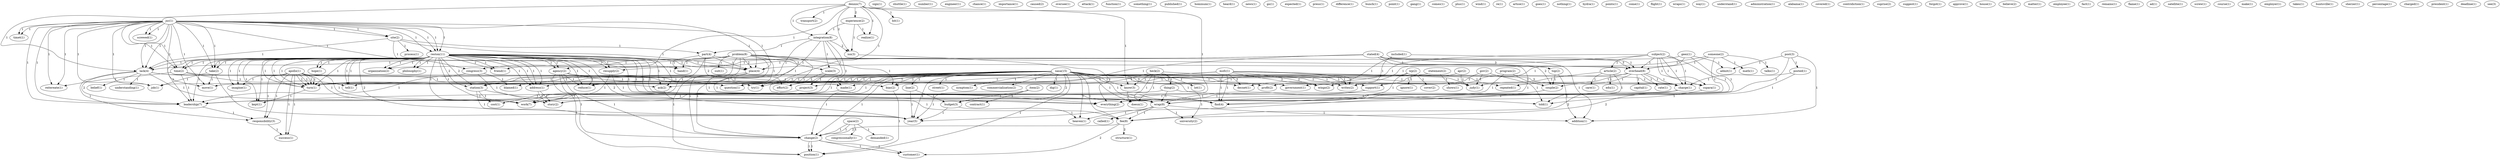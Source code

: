 digraph G {
  problem [ label="problem(8)" ];
  congress [ label="congress(3)" ];
  overhead [ label="overhead(8)" ];
  lack [ label="lack(4)" ];
  suit [ label="suit(1)" ];
  place [ label="place(4)" ];
  question [ label="question(1)" ];
  bias [ label="bias(2)" ];
  change [ label="change(1)" ];
  hand [ label="hand(1)" ];
  everything [ label="everything(2)" ];
  change [ label="change(2)" ];
  position [ label="position(1)" ];
  try [ label="try(1)" ];
  sign [ label="sign(1)" ];
  shuttle [ label="shuttle(1)" ];
  number [ label="number(1)" ];
  engineer [ label="engineer(1)" ];
  someone [ label="someone(2)" ];
  math [ label="math(1)" ];
  talks [ label="talks(1)" ];
  chance [ label="chance(1)" ];
  importance [ label="importance(1)" ];
  jsc [ label="jsc(3)" ];
  site [ label="site(2)" ];
  reston [ label="reston(2)" ];
  reston [ label="reston(11)" ];
  timet [ label="timet(1)" ];
  time [ label="time(2)" ];
  take [ label="take(2)" ];
  leadership [ label="leadership(7)" ];
  job [ label="job(1)" ];
  screwed [ label="screwed(1)" ];
  reitereate [ label="reitereate(1)" ];
  move [ label="move(1)" ];
  caused [ label="caused(2)" ];
  item [ label="item(2)" ];
  contract [ label="contract(1)" ];
  budget [ label="budget(3)" ];
  year [ label="year(5)" ];
  oversee [ label="oversee(1)" ];
  included [ label="included(1)" ];
  profit [ label="profit(2)" ];
  government [ label="government(1)" ];
  blamed [ label="blamed(1)" ];
  story [ label="story(2)" ];
  stated [ label="stated(4)" ];
  top [ label="top(2)" ];
  couple [ label="couple(2)" ];
  friend [ label="friend(1)" ];
  resupply [ label="resupply(2)" ];
  station [ label="station(3)" ];
  addition [ label="addition(1)" ];
  attack [ label="attack(1)" ];
  work [ label="work(1)" ];
  function [ label="function(1)" ];
  subject [ label="subject(2)" ];
  article [ label="article(2)" ];
  cspara [ label="cspara(1)" ];
  charge [ label="charge(2)" ];
  cspara [ label="cspara(1)" ];
  charge [ label="charge(1)" ];
  wrap [ label="wrap(8)" ];
  decnet [ label="decnet(1)" ];
  wingo [ label="wingo(2)" ];
  care [ label="care(1)" ];
  edu [ label="edu(1)" ];
  told [ label="told(1)" ];
  judy [ label="judy(1)" ];
  jsc [ label="jsc(1)" ];
  something [ label="something(1)" ];
  process [ label="process(1)" ];
  part [ label="part(4)" ];
  published [ label="published(1)" ];
  hominum [ label="hominum(1)" ];
  heard [ label="heard(1)" ];
  capital [ label="capital(1)" ];
  repeated [ label="repeated(1)" ];
  made [ label="made(1)" ];
  rate [ label="rate(1)" ];
  dennis [ label="dennis(7)" ];
  experience [ label="experience(2)" ];
  transport [ label="transport(2)" ];
  integration [ label="integration(8)" ];
  agency [ label="agency(2)" ];
  reduce [ label="reduce(1)" ];
  know [ label="know(3)" ];
  isn [ label="isn(3)" ];
  bit [ label="bit(1)" ];
  doesn [ label="doesn(1)" ];
  realize [ label="realize(1)" ];
  news [ label="news(1)" ];
  program [ label="program(2)" ];
  go [ label="go(1)" ];
  expected [ label="expected(1)" ];
  press [ label="press(1)" ];
  address [ label="address(1)" ];
  imagine [ label="imagine(1)" ];
  hope [ label="hope(1)" ];
  address [ label="address(1)" ];
  ask [ label="ask(2)" ];
  turn [ label="turn(1)" ];
  tell [ label="tell(1)" ];
  work [ label="work(7)" ];
  organization [ label="organization(2)" ];
  kept [ label="kept(1)" ];
  philosophy [ label="philosophy(1)" ];
  find [ label="find(4)" ];
  turn [ label="turn(1)" ];
  difference [ label="difference(1)" ];
  belief [ label="belief(1)" ];
  understanding [ label="understanding(1)" ];
  responsibility [ label="responsibility(3)" ];
  bunch [ label="bunch(1)" ];
  gov [ label="gov(2)" ];
  writes [ label="writes(2)" ];
  point [ label="point(1)" ];
  gang [ label="gang(1)" ];
  post [ label="post(3)" ];
  admit [ label="admit(1)" ];
  posted [ label="posted(1)" ];
  comes [ label="comes(1)" ];
  scale [ label="scale(3)" ];
  effort [ label="effort(2)" ];
  plus [ label="plus(1)" ];
  wind [ label="wind(1)" ];
  re [ label="re(1)" ];
  artice [ label="artice(1)" ];
  goes [ label="goes(1)" ];
  nothing [ label="nothing(1)" ];
  statement [ label="statement(2)" ];
  shows [ label="shows(1)" ];
  hydra [ label="hydra(1)" ];
  points [ label="points(1)" ];
  come [ label="come(1)" ];
  apollo [ label="apollo(2)" ];
  success [ label="success(1)" ];
  fee [ label="fee(8)" ];
  nasa [ label="nasa(15)" ];
  street [ label="street(1)" ];
  symptom [ label="symptom(1)" ];
  commercialization [ label="commercialization(2)" ];
  dig [ label="dig(1)" ];
  line [ label="line(2)" ];
  heaven [ label="heaven(1)" ];
  flight [ label="flight(1)" ];
  space [ label="space(2)" ];
  congressionally [ label="congressionally(1)" ];
  demanded [ label="demanded(1)" ];
  heck [ label="heck(2)" ];
  project [ label="project(3)" ];
  thing [ label="thing(2)" ];
  support [ label="support(1)" ];
  lot [ label="lot(1)" ];
  wraps [ label="wraps(1)" ];
  geez [ label="geez(1)" ];
  way [ label="way(1)" ];
  understand [ label="understand(1)" ];
  administration [ label="administration(1)" ];
  alabama [ label="alabama(1)" ];
  covered [ label="covered(1)" ];
  contridiction [ label="contridiction(1)" ];
  customer [ label="customer(1)" ];
  suprise [ label="suprise(2)" ];
  suggest [ label="suggest(1)" ];
  wp [ label="wp(2)" ];
  ignore [ label="ignore(1)" ];
  cover [ label="cover(2)" ];
  forgot [ label="forgot(1)" ];
  approve [ label="approve(1)" ];
  house [ label="house(1)" ];
  university [ label="university(2)" ];
  cost [ label="cost(1)" ];
  believe [ label="believe(2)" ];
  matter [ label="matter(1)" ];
  employee [ label="employee(1)" ];
  msfc [ label="msfc(3)" ];
  fact [ label="fact(1)" ];
  remains [ label="remains(1)" ];
  apollo [ label="apollo(1)" ];
  apr [ label="apr(2)" ];
  flame [ label="flame(1)" ];
  called [ label="called(1)" ];
  structure [ label="structure(1)" ];
  ad [ label="ad(1)" ];
  satellite [ label="satellite(1)" ];
  screw [ label="screw(1)" ];
  course [ label="course(1)" ];
  make [ label="make(1)" ];
  employer [ label="employer(1)" ];
  takes [ label="takes(1)" ];
  huntsville [ label="huntsville(1)" ];
  sherzer [ label="sherzer(1)" ];
  msfc [ label="msfc(1)" ];
  percentage [ label="percentage(1)" ];
  charged [ label="charged(1)" ];
  president [ label="president(1)" ];
  deadline [ label="deadline(1)" ];
  see [ label="see(3)" ];
  problem -> congress [ label="1" ];
  problem -> overhead [ label="1" ];
  problem -> lack [ label="1" ];
  problem -> suit [ label="1" ];
  problem -> place [ label="2" ];
  problem -> question [ label="1" ];
  problem -> bias [ label="1" ];
  problem -> change [ label="1" ];
  problem -> hand [ label="1" ];
  problem -> everything [ label="1" ];
  problem -> change [ label="1" ];
  problem -> position [ label="1" ];
  problem -> try [ label="1" ];
  someone -> math [ label="1" ];
  someone -> overhead [ label="1" ];
  someone -> place [ label="1" ];
  someone -> talks [ label="1" ];
  someone -> everything [ label="1" ];
  jsc -> congress [ label="1" ];
  jsc -> site [ label="1" ];
  jsc -> reston [ label="1" ];
  jsc -> lack [ label="1" ];
  jsc -> reston [ label="1" ];
  jsc -> place [ label="1" ];
  jsc -> timet [ label="1" ];
  jsc -> time [ label="1" ];
  jsc -> take [ label="1" ];
  jsc -> leadership [ label="1" ];
  jsc -> job [ label="1" ];
  jsc -> screwed [ label="1" ];
  jsc -> reitereate [ label="1" ];
  jsc -> move [ label="1" ];
  item -> contract [ label="1" ];
  item -> budget [ label="1" ];
  item -> year [ label="1" ];
  included -> overhead [ label="1" ];
  included -> profit [ label="1" ];
  included -> government [ label="1" ];
  congress -> blamed [ label="1" ];
  congress -> leadership [ label="1" ];
  congress -> story [ label="1" ];
  stated -> overhead [ label="3" ];
  stated -> top [ label="3" ];
  stated -> couple [ label="2" ];
  stated -> friend [ label="1" ];
  stated -> resupply [ label="1" ];
  stated -> station [ label="1" ];
  stated -> addition [ label="1" ];
  stated -> year [ label="1" ];
  subject -> article [ label="1" ];
  subject -> overhead [ label="1" ];
  subject -> cspara [ label="1" ];
  subject -> charge [ label="1" ];
  subject -> cspara [ label="1" ];
  subject -> charge [ label="1" ];
  subject -> wrap [ label="1" ];
  subject -> decnet [ label="1" ];
  subject -> wingo [ label="1" ];
  article -> care [ label="1" ];
  article -> edu [ label="1" ];
  article -> told [ label="1" ];
  article -> judy [ label="1" ];
  jsc -> site [ label="1" ];
  jsc -> reston [ label="1" ];
  jsc -> lack [ label="1" ];
  jsc -> reston [ label="1" ];
  jsc -> place [ label="1" ];
  jsc -> timet [ label="1" ];
  jsc -> time [ label="1" ];
  jsc -> take [ label="1" ];
  jsc -> leadership [ label="1" ];
  jsc -> job [ label="1" ];
  jsc -> screwed [ label="1" ];
  jsc -> reitereate [ label="1" ];
  jsc -> move [ label="1" ];
  site -> process [ label="1" ];
  site -> lack [ label="1" ];
  site -> part [ label="1" ];
  site -> place [ label="1" ];
  site -> hand [ label="1" ];
  overhead -> couple [ label="1" ];
  overhead -> capital [ label="1" ];
  overhead -> charge [ label="1" ];
  overhead -> repeated [ label="1" ];
  overhead -> made [ label="1" ];
  overhead -> charge [ label="1" ];
  overhead -> rate [ label="1" ];
  dennis -> experience [ label="2" ];
  dennis -> transport [ label="1" ];
  dennis -> lack [ label="1" ];
  dennis -> integration [ label="1" ];
  dennis -> agency [ label="1" ];
  dennis -> reduce [ label="1" ];
  dennis -> know [ label="1" ];
  dennis -> isn [ label="2" ];
  dennis -> bit [ label="1" ];
  dennis -> doesn [ label="1" ];
  dennis -> realize [ label="1" ];
  top -> couple [ label="1" ];
  top -> addition [ label="1" ];
  program -> couple [ label="1" ];
  program -> wrap [ label="1" ];
  experience -> integration [ label="1" ];
  experience -> isn [ label="1" ];
  experience -> realize [ label="1" ];
  reston -> lack [ label="1" ];
  reston -> place [ label="1" ];
  reston -> address [ label="1" ];
  reston -> agency [ label="1" ];
  reston -> friend [ label="1" ];
  reston -> imagine [ label="1" ];
  reston -> reduce [ label="1" ];
  reston -> hope [ label="1" ];
  reston -> time [ label="1" ];
  reston -> address [ label="1" ];
  reston -> ask [ label="1" ];
  reston -> resupply [ label="1" ];
  reston -> take [ label="1" ];
  reston -> station [ label="2" ];
  reston -> leadership [ label="1" ];
  reston -> turn [ label="1" ];
  reston -> wrap [ label="1" ];
  reston -> tell [ label="1" ];
  reston -> work [ label="1" ];
  reston -> organization [ label="1" ];
  reston -> kept [ label="1" ];
  reston -> philosophy [ label="1" ];
  reston -> year [ label="2" ];
  reston -> find [ label="2" ];
  reston -> turn [ label="1" ];
  lack -> belief [ label="1" ];
  lack -> charge [ label="1" ];
  lack -> understanding [ label="1" ];
  lack -> leadership [ label="2" ];
  lack -> charge [ label="1" ];
  lack -> responsibility [ label="1" ];
  lack -> everything [ label="1" ];
  gov -> told [ label="1" ];
  gov -> judy [ label="1" ];
  gov -> writes [ label="1" ];
  couple -> find [ label="1" ];
  post -> admit [ label="1" ];
  post -> posted [ label="1" ];
  post -> wrap [ label="1" ];
  post -> addition [ label="1" ];
  integration -> part [ label="1" ];
  integration -> scale [ label="1" ];
  integration -> turn [ label="1" ];
  integration -> isn [ label="2" ];
  integration -> work [ label="1" ];
  integration -> effort [ label="1" ];
  integration -> turn [ label="1" ];
  part -> place [ label="1" ];
  part -> scale [ label="2" ];
  part -> hand [ label="1" ];
  part -> work [ label="1" ];
  part -> effort [ label="2" ];
  reston -> place [ label="1" ];
  reston -> address [ label="1" ];
  reston -> agency [ label="1" ];
  reston -> friend [ label="1" ];
  reston -> imagine [ label="1" ];
  reston -> reduce [ label="1" ];
  reston -> hope [ label="1" ];
  reston -> time [ label="1" ];
  reston -> address [ label="1" ];
  reston -> ask [ label="1" ];
  reston -> resupply [ label="1" ];
  reston -> take [ label="1" ];
  reston -> station [ label="2" ];
  reston -> leadership [ label="1" ];
  reston -> turn [ label="1" ];
  reston -> wrap [ label="1" ];
  reston -> tell [ label="1" ];
  reston -> work [ label="1" ];
  reston -> organization [ label="1" ];
  reston -> kept [ label="1" ];
  reston -> philosophy [ label="1" ];
  reston -> year [ label="2" ];
  reston -> find [ label="2" ];
  reston -> turn [ label="1" ];
  place -> station [ label="1" ];
  place -> everything [ label="1" ];
  place -> find [ label="1" ];
  address -> story [ label="1" ];
  statement -> bias [ label="1" ];
  statement -> shows [ label="1" ];
  cspara -> told [ label="1" ];
  apollo -> imagine [ label="1" ];
  apollo -> made [ label="1" ];
  apollo -> turn [ label="1" ];
  apollo -> responsibility [ label="1" ];
  apollo -> success [ label="1" ];
  apollo -> work [ label="1" ];
  apollo -> turn [ label="1" ];
  charge -> fee [ label="2" ];
  charge -> everything [ label="1" ];
  agency -> reduce [ label="1" ];
  agency -> question [ label="1" ];
  agency -> bias [ label="1" ];
  agency -> change [ label="1" ];
  agency -> change [ label="1" ];
  agency -> position [ label="1" ];
  agency -> try [ label="1" ];
  nasa -> profit [ label="1" ];
  nasa -> reduce [ label="1" ];
  nasa -> blamed [ label="1" ];
  nasa -> question [ label="1" ];
  nasa -> told [ label="1" ];
  nasa -> bias [ label="1" ];
  nasa -> repeated [ label="1" ];
  nasa -> address [ label="1" ];
  nasa -> change [ label="1" ];
  nasa -> street [ label="1" ];
  nasa -> cspara [ label="3" ];
  nasa -> made [ label="1" ];
  nasa -> know [ label="1" ];
  nasa -> symptom [ label="1" ];
  nasa -> charge [ label="1" ];
  nasa -> wrap [ label="1" ];
  nasa -> fee [ label="1" ];
  nasa -> commercialization [ label="1" ];
  nasa -> dig [ label="1" ];
  nasa -> change [ label="1" ];
  nasa -> story [ label="1" ];
  nasa -> decnet [ label="3" ];
  nasa -> work [ label="1" ];
  nasa -> position [ label="1" ];
  nasa -> line [ label="1" ];
  nasa -> budget [ label="2" ];
  nasa -> doesn [ label="1" ];
  nasa -> judy [ label="1" ];
  nasa -> heaven [ label="1" ];
  nasa -> wingo [ label="3" ];
  nasa -> year [ label="1" ];
  nasa -> try [ label="1" ];
  nasa -> writes [ label="1" ];
  nasa -> government [ label="1" ];
  space -> congressionally [ label="1" ];
  space -> demanded [ label="1" ];
  space -> change [ label="1" ];
  space -> change [ label="1" ];
  heck -> project [ label="1" ];
  heck -> thing [ label="1" ];
  heck -> support [ label="1" ];
  heck -> leadership [ label="1" ];
  heck -> know [ label="1" ];
  heck -> wrap [ label="1" ];
  heck -> lot [ label="1" ];
  geez -> admit [ label="1" ];
  geez -> support [ label="1" ];
  geez -> wrap [ label="1" ];
  geez -> organization [ label="1" ];
  bias -> position [ label="1" ];
  time -> ask [ label="1" ];
  time -> leadership [ label="1" ];
  time -> tell [ label="1" ];
  time -> reitereate [ label="1" ];
  scale -> project [ label="1" ];
  scale -> effort [ label="2" ];
  address -> story [ label="1" ];
  change -> position [ label="1" ];
  change -> customer [ label="1" ];
  wp -> ask [ label="1" ];
  wp -> ignore [ label="1" ];
  wp -> tell [ label="1" ];
  wp -> cover [ label="1" ];
  wp -> find [ label="1" ];
  project -> leadership [ label="1" ];
  ask -> fee [ label="1" ];
  thing -> leadership [ label="1" ];
  thing -> wrap [ label="1" ];
  thing -> university [ label="1" ];
  resupply -> wrap [ label="1" ];
  resupply -> cost [ label="1" ];
  posted -> charge [ label="1" ];
  posted -> wrap [ label="1" ];
  support -> wrap [ label="1" ];
  support -> story [ label="1" ];
  take -> job [ label="1" ];
  take -> year [ label="1" ];
  take -> move [ label="1" ];
  station -> wrap [ label="1" ];
  station -> cost [ label="1" ];
  station -> year [ label="1" ];
  msfc -> job [ label="1" ];
  msfc -> turn [ label="1" ];
  msfc -> decnet [ label="2" ];
  msfc -> judy [ label="1" ];
  msfc -> wingo [ label="2" ];
  msfc -> move [ label="1" ];
  msfc -> writes [ label="1" ];
  msfc -> find [ label="1" ];
  msfc -> turn [ label="1" ];
  made -> work [ label="1" ];
  leadership -> responsibility [ label="1" ];
  know -> doesn [ label="1" ];
  apollo -> turn [ label="1" ];
  apollo -> responsibility [ label="1" ];
  apollo -> success [ label="1" ];
  apollo -> work [ label="1" ];
  apollo -> turn [ label="1" ];
  turn -> kept [ label="1" ];
  apr -> judy [ label="1" ];
  apr -> writes [ label="1" ];
  charge -> fee [ label="2" ];
  charge -> everything [ label="1" ];
  wrap -> fee [ label="1" ];
  wrap -> addition [ label="1" ];
  wrap -> called [ label="1" ];
  wrap -> university [ label="1" ];
  wrap -> heaven [ label="1" ];
  responsibility -> success [ label="1" ];
  fee -> structure [ label="2" ];
  fee -> change [ label="2" ];
  fee -> customer [ label="2" ];
  isn -> everything [ label="1" ];
  change -> position [ label="1" ];
  change -> customer [ label="1" ];
  line -> budget [ label="1" ];
  line -> year [ label="1" ];
  budget -> heaven [ label="1" ];
  budget -> year [ label="1" ];
  msfc -> wingo [ label="2" ];
  msfc -> move [ label="1" ];
  msfc -> writes [ label="1" ];
  msfc -> find [ label="1" ];
  msfc -> turn [ label="1" ];
}

